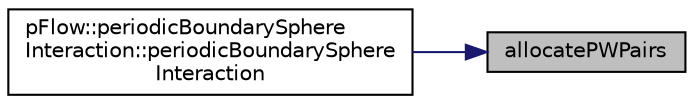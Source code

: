 digraph "allocatePWPairs"
{
 // LATEX_PDF_SIZE
  edge [fontname="Helvetica",fontsize="10",labelfontname="Helvetica",labelfontsize="10"];
  node [fontname="Helvetica",fontsize="10",shape=record];
  rankdir="RL";
  Node1 [label="allocatePWPairs",height=0.2,width=0.4,color="black", fillcolor="grey75", style="filled", fontcolor="black",tooltip=" "];
  Node1 -> Node2 [dir="back",color="midnightblue",fontsize="10",style="solid",fontname="Helvetica"];
  Node2 [label="pFlow::periodicBoundarySphere\lInteraction::periodicBoundarySphere\lInteraction",height=0.2,width=0.4,color="black", fillcolor="white", style="filled",URL="$classpFlow_1_1periodicBoundarySphereInteraction.html#a7a8fad27543b00417dbdfe0037779f66",tooltip=" "];
}
